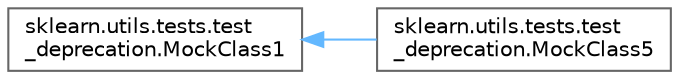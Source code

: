 digraph "Graphical Class Hierarchy"
{
 // LATEX_PDF_SIZE
  bgcolor="transparent";
  edge [fontname=Helvetica,fontsize=10,labelfontname=Helvetica,labelfontsize=10];
  node [fontname=Helvetica,fontsize=10,shape=box,height=0.2,width=0.4];
  rankdir="LR";
  Node0 [id="Node000000",label="sklearn.utils.tests.test\l_deprecation.MockClass1",height=0.2,width=0.4,color="grey40", fillcolor="white", style="filled",URL="$de/d3e/classsklearn_1_1utils_1_1tests_1_1test__deprecation_1_1MockClass1.html",tooltip=" "];
  Node0 -> Node1 [id="edge5593_Node000000_Node000001",dir="back",color="steelblue1",style="solid",tooltip=" "];
  Node1 [id="Node000001",label="sklearn.utils.tests.test\l_deprecation.MockClass5",height=0.2,width=0.4,color="grey40", fillcolor="white", style="filled",URL="$da/dbf/classsklearn_1_1utils_1_1tests_1_1test__deprecation_1_1MockClass5.html",tooltip=" "];
}
